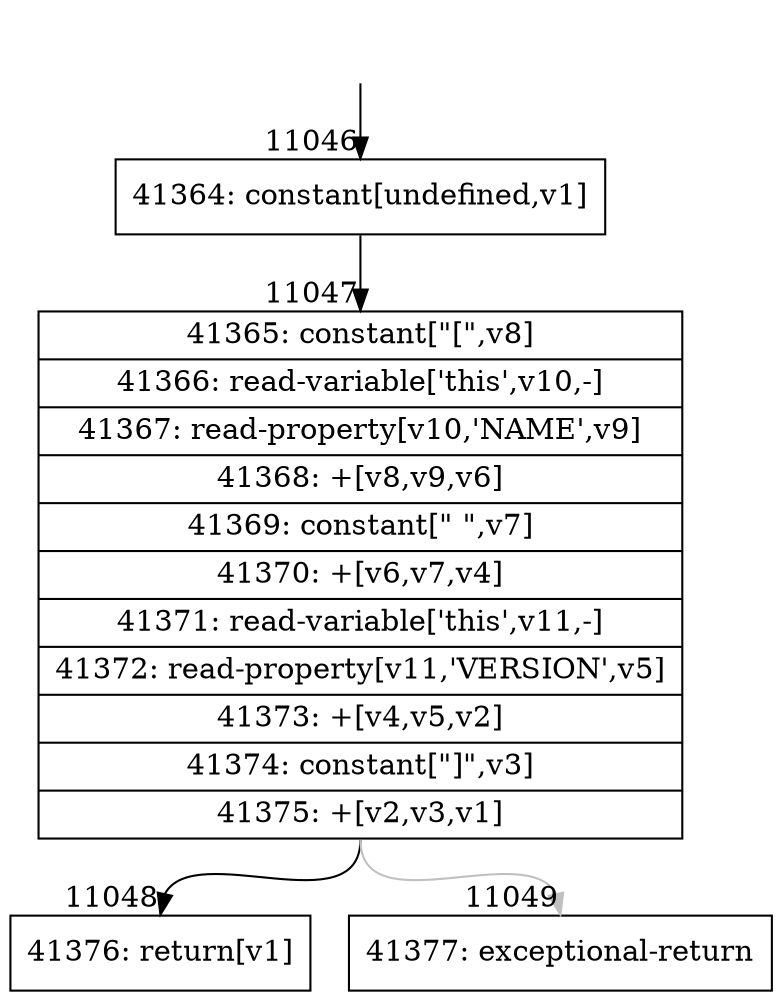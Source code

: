 digraph {
rankdir="TD"
BB_entry781[shape=none,label=""];
BB_entry781 -> BB11046 [tailport=s, headport=n, headlabel="    11046"]
BB11046 [shape=record label="{41364: constant[undefined,v1]}" ] 
BB11046 -> BB11047 [tailport=s, headport=n, headlabel="      11047"]
BB11047 [shape=record label="{41365: constant[\"[\",v8]|41366: read-variable['this',v10,-]|41367: read-property[v10,'NAME',v9]|41368: +[v8,v9,v6]|41369: constant[\" \",v7]|41370: +[v6,v7,v4]|41371: read-variable['this',v11,-]|41372: read-property[v11,'VERSION',v5]|41373: +[v4,v5,v2]|41374: constant[\"]\",v3]|41375: +[v2,v3,v1]}" ] 
BB11047 -> BB11048 [tailport=s, headport=n, headlabel="      11048"]
BB11047 -> BB11049 [tailport=s, headport=n, color=gray, headlabel="      11049"]
BB11048 [shape=record label="{41376: return[v1]}" ] 
BB11049 [shape=record label="{41377: exceptional-return}" ] 
//#$~ 7712
}
